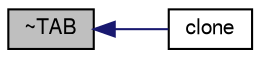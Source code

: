 digraph "~TAB"
{
  bgcolor="transparent";
  edge [fontname="FreeSans",fontsize="10",labelfontname="FreeSans",labelfontsize="10"];
  node [fontname="FreeSans",fontsize="10",shape=record];
  rankdir="LR";
  Node30 [label="~TAB",height=0.2,width=0.4,color="black", fillcolor="grey75", style="filled", fontcolor="black"];
  Node30 -> Node31 [dir="back",color="midnightblue",fontsize="10",style="solid",fontname="FreeSans"];
  Node31 [label="clone",height=0.2,width=0.4,color="black",URL="$a24582.html#aecde521ae19b7771392bf21ec43e0ccf",tooltip="Construct and return a clone. "];
}
